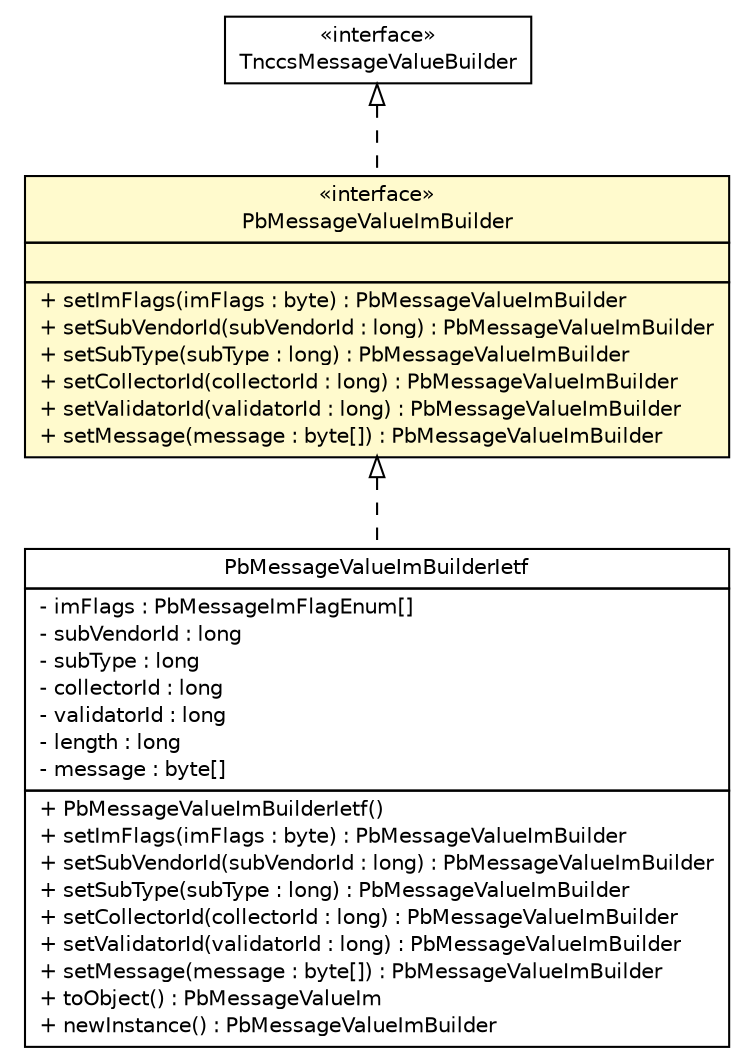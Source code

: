 #!/usr/local/bin/dot
#
# Class diagram 
# Generated by UMLGraph version R5_6 (http://www.umlgraph.org/)
#

digraph G {
	edge [fontname="Helvetica",fontsize=10,labelfontname="Helvetica",labelfontsize=10];
	node [fontname="Helvetica",fontsize=10,shape=plaintext];
	nodesep=0.25;
	ranksep=0.5;
	// de.hsbremen.tc.tnc.message.tnccs.message.TnccsMessageValueBuilder
	c123127 [label=<<table title="de.hsbremen.tc.tnc.message.tnccs.message.TnccsMessageValueBuilder" border="0" cellborder="1" cellspacing="0" cellpadding="2" port="p" href="../../../../../de/hsbremen/tc/tnc/message/tnccs/message/TnccsMessageValueBuilder.html">
		<tr><td><table border="0" cellspacing="0" cellpadding="1">
<tr><td align="center" balign="center"> &#171;interface&#187; </td></tr>
<tr><td align="center" balign="center"> TnccsMessageValueBuilder </td></tr>
		</table></td></tr>
		</table>>, URL="../../../../../de/hsbremen/tc/tnc/message/tnccs/message/TnccsMessageValueBuilder.html", fontname="Helvetica", fontcolor="black", fontsize=10.0];
	// org.ietf.nea.pb.message.PbMessageValueImBuilderIetf
	c123437 [label=<<table title="org.ietf.nea.pb.message.PbMessageValueImBuilderIetf" border="0" cellborder="1" cellspacing="0" cellpadding="2" port="p" href="./PbMessageValueImBuilderIetf.html">
		<tr><td><table border="0" cellspacing="0" cellpadding="1">
<tr><td align="center" balign="center"> PbMessageValueImBuilderIetf </td></tr>
		</table></td></tr>
		<tr><td><table border="0" cellspacing="0" cellpadding="1">
<tr><td align="left" balign="left"> - imFlags : PbMessageImFlagEnum[] </td></tr>
<tr><td align="left" balign="left"> - subVendorId : long </td></tr>
<tr><td align="left" balign="left"> - subType : long </td></tr>
<tr><td align="left" balign="left"> - collectorId : long </td></tr>
<tr><td align="left" balign="left"> - validatorId : long </td></tr>
<tr><td align="left" balign="left"> - length : long </td></tr>
<tr><td align="left" balign="left"> - message : byte[] </td></tr>
		</table></td></tr>
		<tr><td><table border="0" cellspacing="0" cellpadding="1">
<tr><td align="left" balign="left"> + PbMessageValueImBuilderIetf() </td></tr>
<tr><td align="left" balign="left"> + setImFlags(imFlags : byte) : PbMessageValueImBuilder </td></tr>
<tr><td align="left" balign="left"> + setSubVendorId(subVendorId : long) : PbMessageValueImBuilder </td></tr>
<tr><td align="left" balign="left"> + setSubType(subType : long) : PbMessageValueImBuilder </td></tr>
<tr><td align="left" balign="left"> + setCollectorId(collectorId : long) : PbMessageValueImBuilder </td></tr>
<tr><td align="left" balign="left"> + setValidatorId(validatorId : long) : PbMessageValueImBuilder </td></tr>
<tr><td align="left" balign="left"> + setMessage(message : byte[]) : PbMessageValueImBuilder </td></tr>
<tr><td align="left" balign="left"> + toObject() : PbMessageValueIm </td></tr>
<tr><td align="left" balign="left"> + newInstance() : PbMessageValueImBuilder </td></tr>
		</table></td></tr>
		</table>>, URL="./PbMessageValueImBuilderIetf.html", fontname="Helvetica", fontcolor="black", fontsize=10.0];
	// org.ietf.nea.pb.message.PbMessageValueImBuilder
	c123446 [label=<<table title="org.ietf.nea.pb.message.PbMessageValueImBuilder" border="0" cellborder="1" cellspacing="0" cellpadding="2" port="p" bgcolor="lemonChiffon" href="./PbMessageValueImBuilder.html">
		<tr><td><table border="0" cellspacing="0" cellpadding="1">
<tr><td align="center" balign="center"> &#171;interface&#187; </td></tr>
<tr><td align="center" balign="center"> PbMessageValueImBuilder </td></tr>
		</table></td></tr>
		<tr><td><table border="0" cellspacing="0" cellpadding="1">
<tr><td align="left" balign="left">  </td></tr>
		</table></td></tr>
		<tr><td><table border="0" cellspacing="0" cellpadding="1">
<tr><td align="left" balign="left"> + setImFlags(imFlags : byte) : PbMessageValueImBuilder </td></tr>
<tr><td align="left" balign="left"> + setSubVendorId(subVendorId : long) : PbMessageValueImBuilder </td></tr>
<tr><td align="left" balign="left"> + setSubType(subType : long) : PbMessageValueImBuilder </td></tr>
<tr><td align="left" balign="left"> + setCollectorId(collectorId : long) : PbMessageValueImBuilder </td></tr>
<tr><td align="left" balign="left"> + setValidatorId(validatorId : long) : PbMessageValueImBuilder </td></tr>
<tr><td align="left" balign="left"> + setMessage(message : byte[]) : PbMessageValueImBuilder </td></tr>
		</table></td></tr>
		</table>>, URL="./PbMessageValueImBuilder.html", fontname="Helvetica", fontcolor="black", fontsize=10.0];
	//org.ietf.nea.pb.message.PbMessageValueImBuilderIetf implements org.ietf.nea.pb.message.PbMessageValueImBuilder
	c123446:p -> c123437:p [dir=back,arrowtail=empty,style=dashed];
	//org.ietf.nea.pb.message.PbMessageValueImBuilder implements de.hsbremen.tc.tnc.message.tnccs.message.TnccsMessageValueBuilder
	c123127:p -> c123446:p [dir=back,arrowtail=empty,style=dashed];
}

